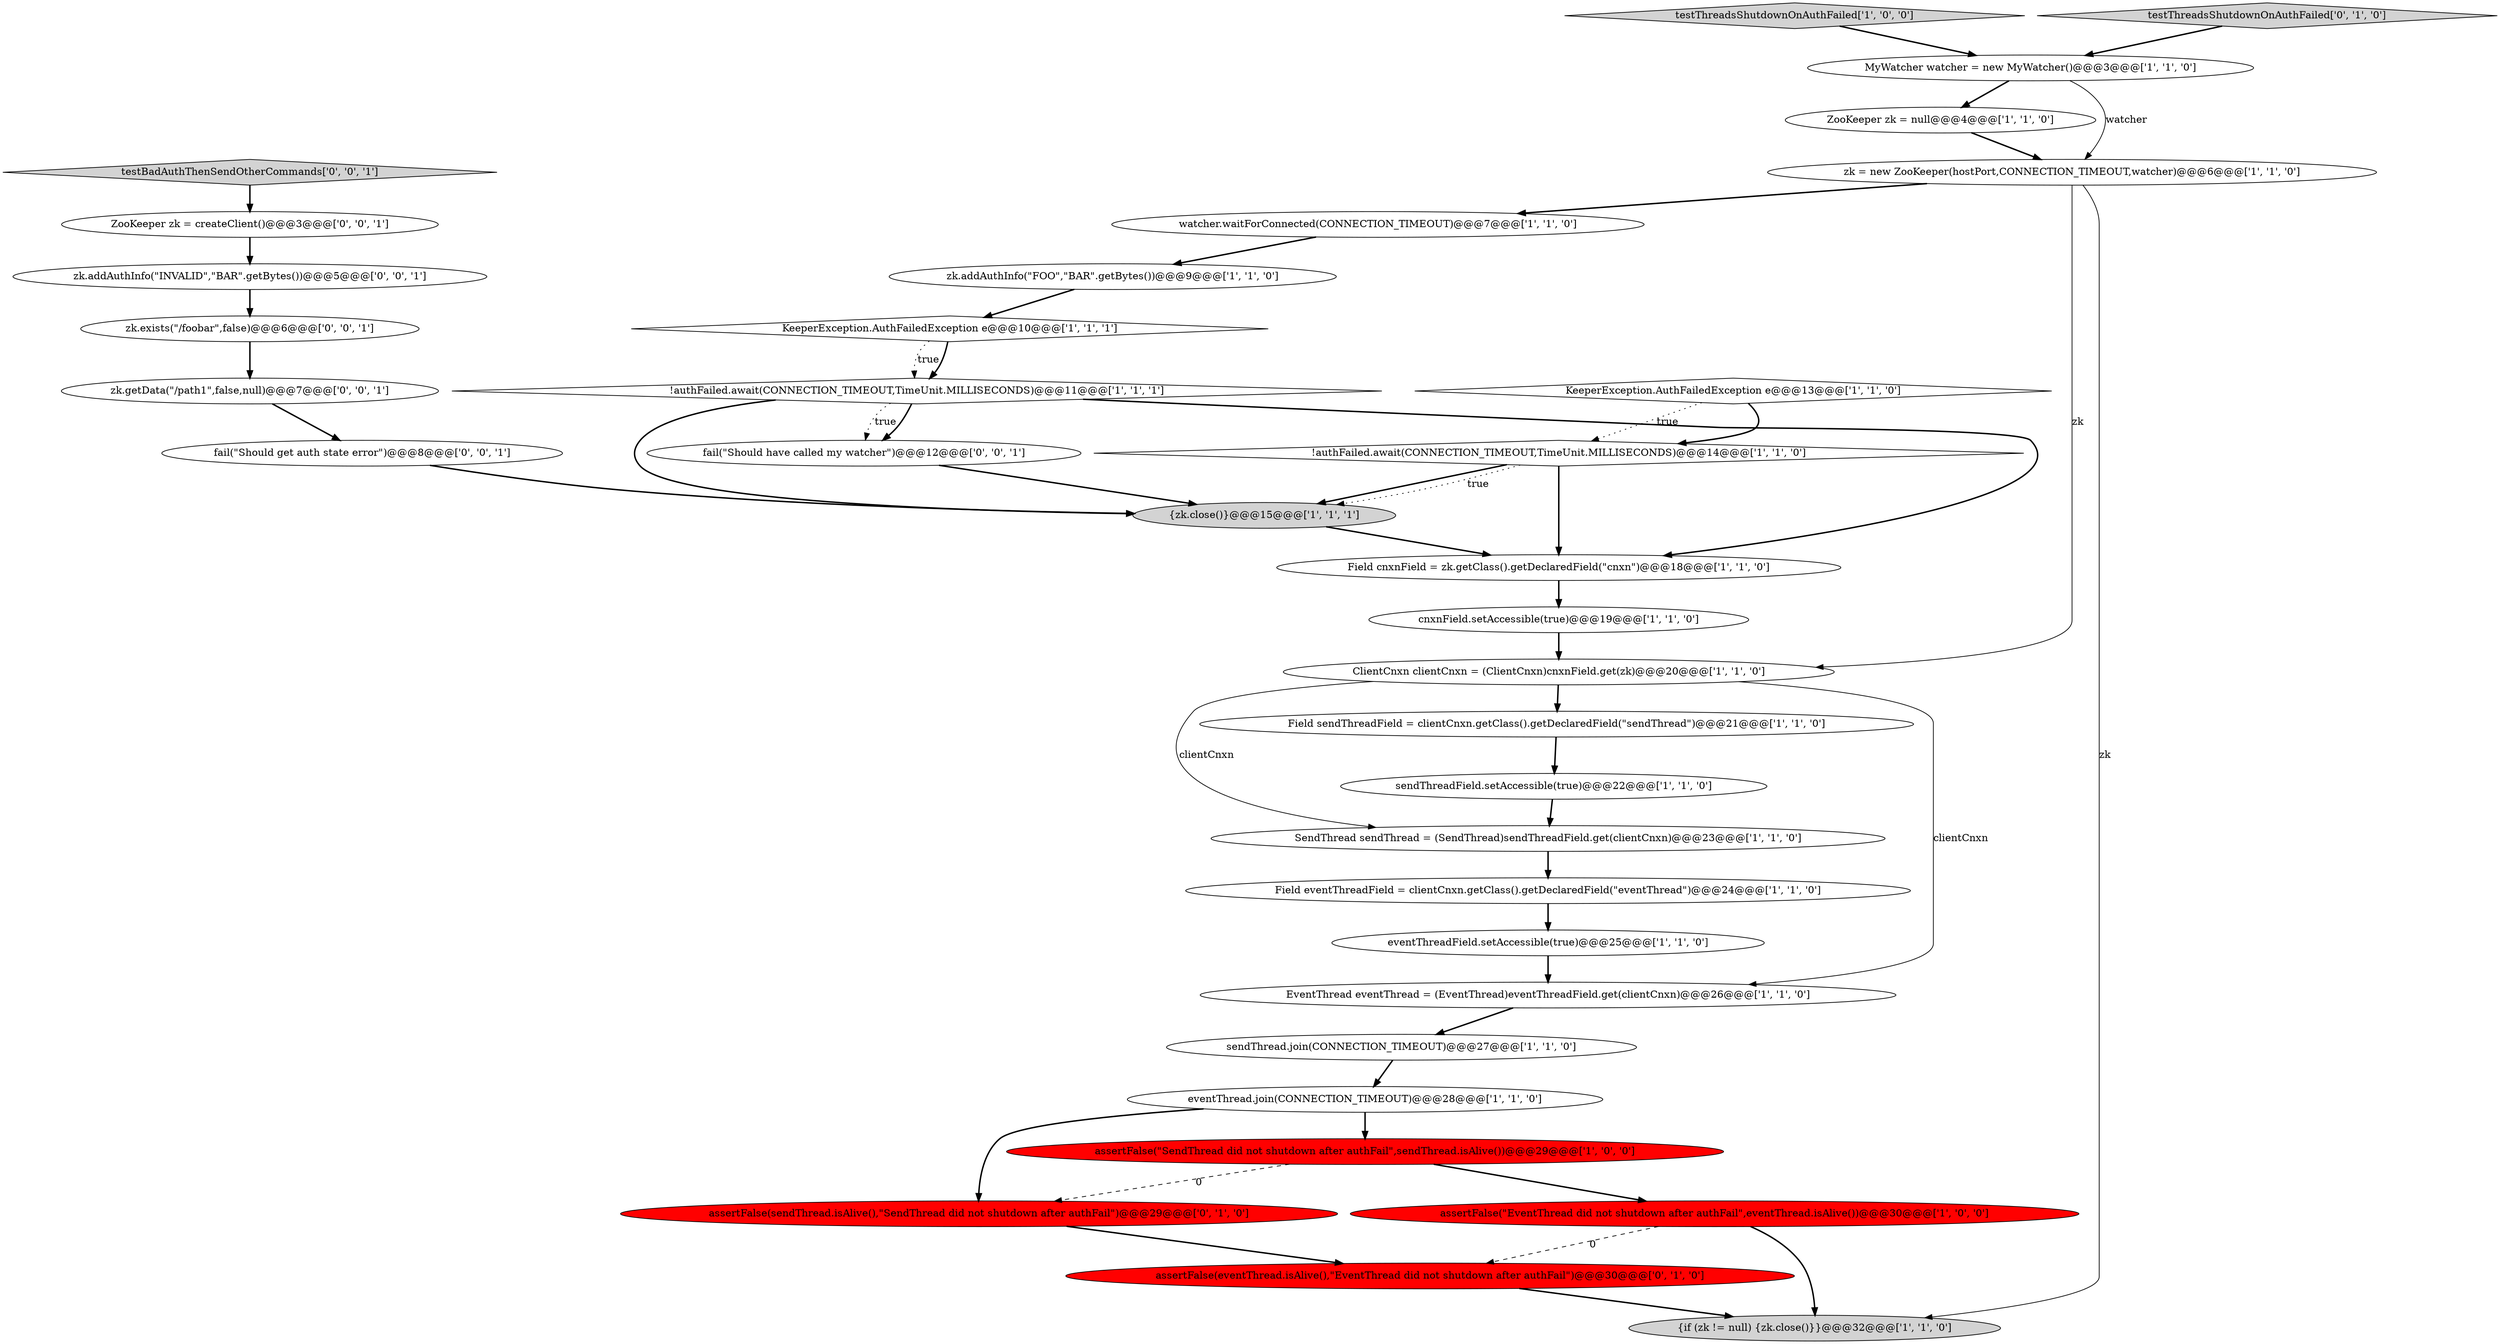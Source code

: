 digraph {
16 [style = filled, label = "{if (zk != null) {zk.close()}}@@@32@@@['1', '1', '0']", fillcolor = lightgray, shape = ellipse image = "AAA0AAABBB1BBB"];
30 [style = filled, label = "zk.addAuthInfo(\"INVALID\",\"BAR\".getBytes())@@@5@@@['0', '0', '1']", fillcolor = white, shape = ellipse image = "AAA0AAABBB3BBB"];
23 [style = filled, label = "eventThread.join(CONNECTION_TIMEOUT)@@@28@@@['1', '1', '0']", fillcolor = white, shape = ellipse image = "AAA0AAABBB1BBB"];
29 [style = filled, label = "ZooKeeper zk = createClient()@@@3@@@['0', '0', '1']", fillcolor = white, shape = ellipse image = "AAA0AAABBB3BBB"];
18 [style = filled, label = "watcher.waitForConnected(CONNECTION_TIMEOUT)@@@7@@@['1', '1', '0']", fillcolor = white, shape = ellipse image = "AAA0AAABBB1BBB"];
17 [style = filled, label = "ZooKeeper zk = null@@@4@@@['1', '1', '0']", fillcolor = white, shape = ellipse image = "AAA0AAABBB1BBB"];
5 [style = filled, label = "eventThreadField.setAccessible(true)@@@25@@@['1', '1', '0']", fillcolor = white, shape = ellipse image = "AAA0AAABBB1BBB"];
21 [style = filled, label = "SendThread sendThread = (SendThread)sendThreadField.get(clientCnxn)@@@23@@@['1', '1', '0']", fillcolor = white, shape = ellipse image = "AAA0AAABBB1BBB"];
7 [style = filled, label = "assertFalse(\"SendThread did not shutdown after authFail\",sendThread.isAlive())@@@29@@@['1', '0', '0']", fillcolor = red, shape = ellipse image = "AAA1AAABBB1BBB"];
34 [style = filled, label = "fail(\"Should get auth state error\")@@@8@@@['0', '0', '1']", fillcolor = white, shape = ellipse image = "AAA0AAABBB3BBB"];
3 [style = filled, label = "testThreadsShutdownOnAuthFailed['1', '0', '0']", fillcolor = lightgray, shape = diamond image = "AAA0AAABBB1BBB"];
20 [style = filled, label = "Field cnxnField = zk.getClass().getDeclaredField(\"cnxn\")@@@18@@@['1', '1', '0']", fillcolor = white, shape = ellipse image = "AAA0AAABBB1BBB"];
24 [style = filled, label = "Field eventThreadField = clientCnxn.getClass().getDeclaredField(\"eventThread\")@@@24@@@['1', '1', '0']", fillcolor = white, shape = ellipse image = "AAA0AAABBB1BBB"];
0 [style = filled, label = "!authFailed.await(CONNECTION_TIMEOUT,TimeUnit.MILLISECONDS)@@@11@@@['1', '1', '1']", fillcolor = white, shape = diamond image = "AAA0AAABBB1BBB"];
12 [style = filled, label = "Field sendThreadField = clientCnxn.getClass().getDeclaredField(\"sendThread\")@@@21@@@['1', '1', '0']", fillcolor = white, shape = ellipse image = "AAA0AAABBB1BBB"];
8 [style = filled, label = "zk.addAuthInfo(\"FOO\",\"BAR\".getBytes())@@@9@@@['1', '1', '0']", fillcolor = white, shape = ellipse image = "AAA0AAABBB1BBB"];
11 [style = filled, label = "{zk.close()}@@@15@@@['1', '1', '1']", fillcolor = lightgray, shape = ellipse image = "AAA0AAABBB1BBB"];
33 [style = filled, label = "testBadAuthThenSendOtherCommands['0', '0', '1']", fillcolor = lightgray, shape = diamond image = "AAA0AAABBB3BBB"];
19 [style = filled, label = "ClientCnxn clientCnxn = (ClientCnxn)cnxnField.get(zk)@@@20@@@['1', '1', '0']", fillcolor = white, shape = ellipse image = "AAA0AAABBB1BBB"];
32 [style = filled, label = "zk.exists(\"/foobar\",false)@@@6@@@['0', '0', '1']", fillcolor = white, shape = ellipse image = "AAA0AAABBB3BBB"];
13 [style = filled, label = "EventThread eventThread = (EventThread)eventThreadField.get(clientCnxn)@@@26@@@['1', '1', '0']", fillcolor = white, shape = ellipse image = "AAA0AAABBB1BBB"];
28 [style = filled, label = "zk.getData(\"/path1\",false,null)@@@7@@@['0', '0', '1']", fillcolor = white, shape = ellipse image = "AAA0AAABBB3BBB"];
6 [style = filled, label = "assertFalse(\"EventThread did not shutdown after authFail\",eventThread.isAlive())@@@30@@@['1', '0', '0']", fillcolor = red, shape = ellipse image = "AAA1AAABBB1BBB"];
25 [style = filled, label = "assertFalse(sendThread.isAlive(),\"SendThread did not shutdown after authFail\")@@@29@@@['0', '1', '0']", fillcolor = red, shape = ellipse image = "AAA1AAABBB2BBB"];
31 [style = filled, label = "fail(\"Should have called my watcher\")@@@12@@@['0', '0', '1']", fillcolor = white, shape = ellipse image = "AAA0AAABBB3BBB"];
9 [style = filled, label = "cnxnField.setAccessible(true)@@@19@@@['1', '1', '0']", fillcolor = white, shape = ellipse image = "AAA0AAABBB1BBB"];
2 [style = filled, label = "KeeperException.AuthFailedException e@@@10@@@['1', '1', '1']", fillcolor = white, shape = diamond image = "AAA0AAABBB1BBB"];
14 [style = filled, label = "sendThreadField.setAccessible(true)@@@22@@@['1', '1', '0']", fillcolor = white, shape = ellipse image = "AAA0AAABBB1BBB"];
22 [style = filled, label = "sendThread.join(CONNECTION_TIMEOUT)@@@27@@@['1', '1', '0']", fillcolor = white, shape = ellipse image = "AAA0AAABBB1BBB"];
1 [style = filled, label = "KeeperException.AuthFailedException e@@@13@@@['1', '1', '0']", fillcolor = white, shape = diamond image = "AAA0AAABBB1BBB"];
15 [style = filled, label = "!authFailed.await(CONNECTION_TIMEOUT,TimeUnit.MILLISECONDS)@@@14@@@['1', '1', '0']", fillcolor = white, shape = diamond image = "AAA0AAABBB1BBB"];
27 [style = filled, label = "assertFalse(eventThread.isAlive(),\"EventThread did not shutdown after authFail\")@@@30@@@['0', '1', '0']", fillcolor = red, shape = ellipse image = "AAA1AAABBB2BBB"];
4 [style = filled, label = "MyWatcher watcher = new MyWatcher()@@@3@@@['1', '1', '0']", fillcolor = white, shape = ellipse image = "AAA0AAABBB1BBB"];
26 [style = filled, label = "testThreadsShutdownOnAuthFailed['0', '1', '0']", fillcolor = lightgray, shape = diamond image = "AAA0AAABBB2BBB"];
10 [style = filled, label = "zk = new ZooKeeper(hostPort,CONNECTION_TIMEOUT,watcher)@@@6@@@['1', '1', '0']", fillcolor = white, shape = ellipse image = "AAA0AAABBB1BBB"];
17->10 [style = bold, label=""];
10->18 [style = bold, label=""];
11->20 [style = bold, label=""];
23->25 [style = bold, label=""];
2->0 [style = dotted, label="true"];
4->17 [style = bold, label=""];
28->34 [style = bold, label=""];
19->12 [style = bold, label=""];
20->9 [style = bold, label=""];
29->30 [style = bold, label=""];
1->15 [style = bold, label=""];
4->10 [style = solid, label="watcher"];
0->11 [style = bold, label=""];
19->13 [style = solid, label="clientCnxn"];
30->32 [style = bold, label=""];
21->24 [style = bold, label=""];
27->16 [style = bold, label=""];
10->16 [style = solid, label="zk"];
26->4 [style = bold, label=""];
22->23 [style = bold, label=""];
3->4 [style = bold, label=""];
10->19 [style = solid, label="zk"];
34->11 [style = bold, label=""];
31->11 [style = bold, label=""];
24->5 [style = bold, label=""];
0->31 [style = dotted, label="true"];
33->29 [style = bold, label=""];
25->27 [style = bold, label=""];
19->21 [style = solid, label="clientCnxn"];
2->0 [style = bold, label=""];
15->11 [style = bold, label=""];
8->2 [style = bold, label=""];
6->27 [style = dashed, label="0"];
6->16 [style = bold, label=""];
15->20 [style = bold, label=""];
1->15 [style = dotted, label="true"];
5->13 [style = bold, label=""];
7->6 [style = bold, label=""];
12->14 [style = bold, label=""];
15->11 [style = dotted, label="true"];
7->25 [style = dashed, label="0"];
9->19 [style = bold, label=""];
0->20 [style = bold, label=""];
18->8 [style = bold, label=""];
13->22 [style = bold, label=""];
23->7 [style = bold, label=""];
32->28 [style = bold, label=""];
14->21 [style = bold, label=""];
0->31 [style = bold, label=""];
}
